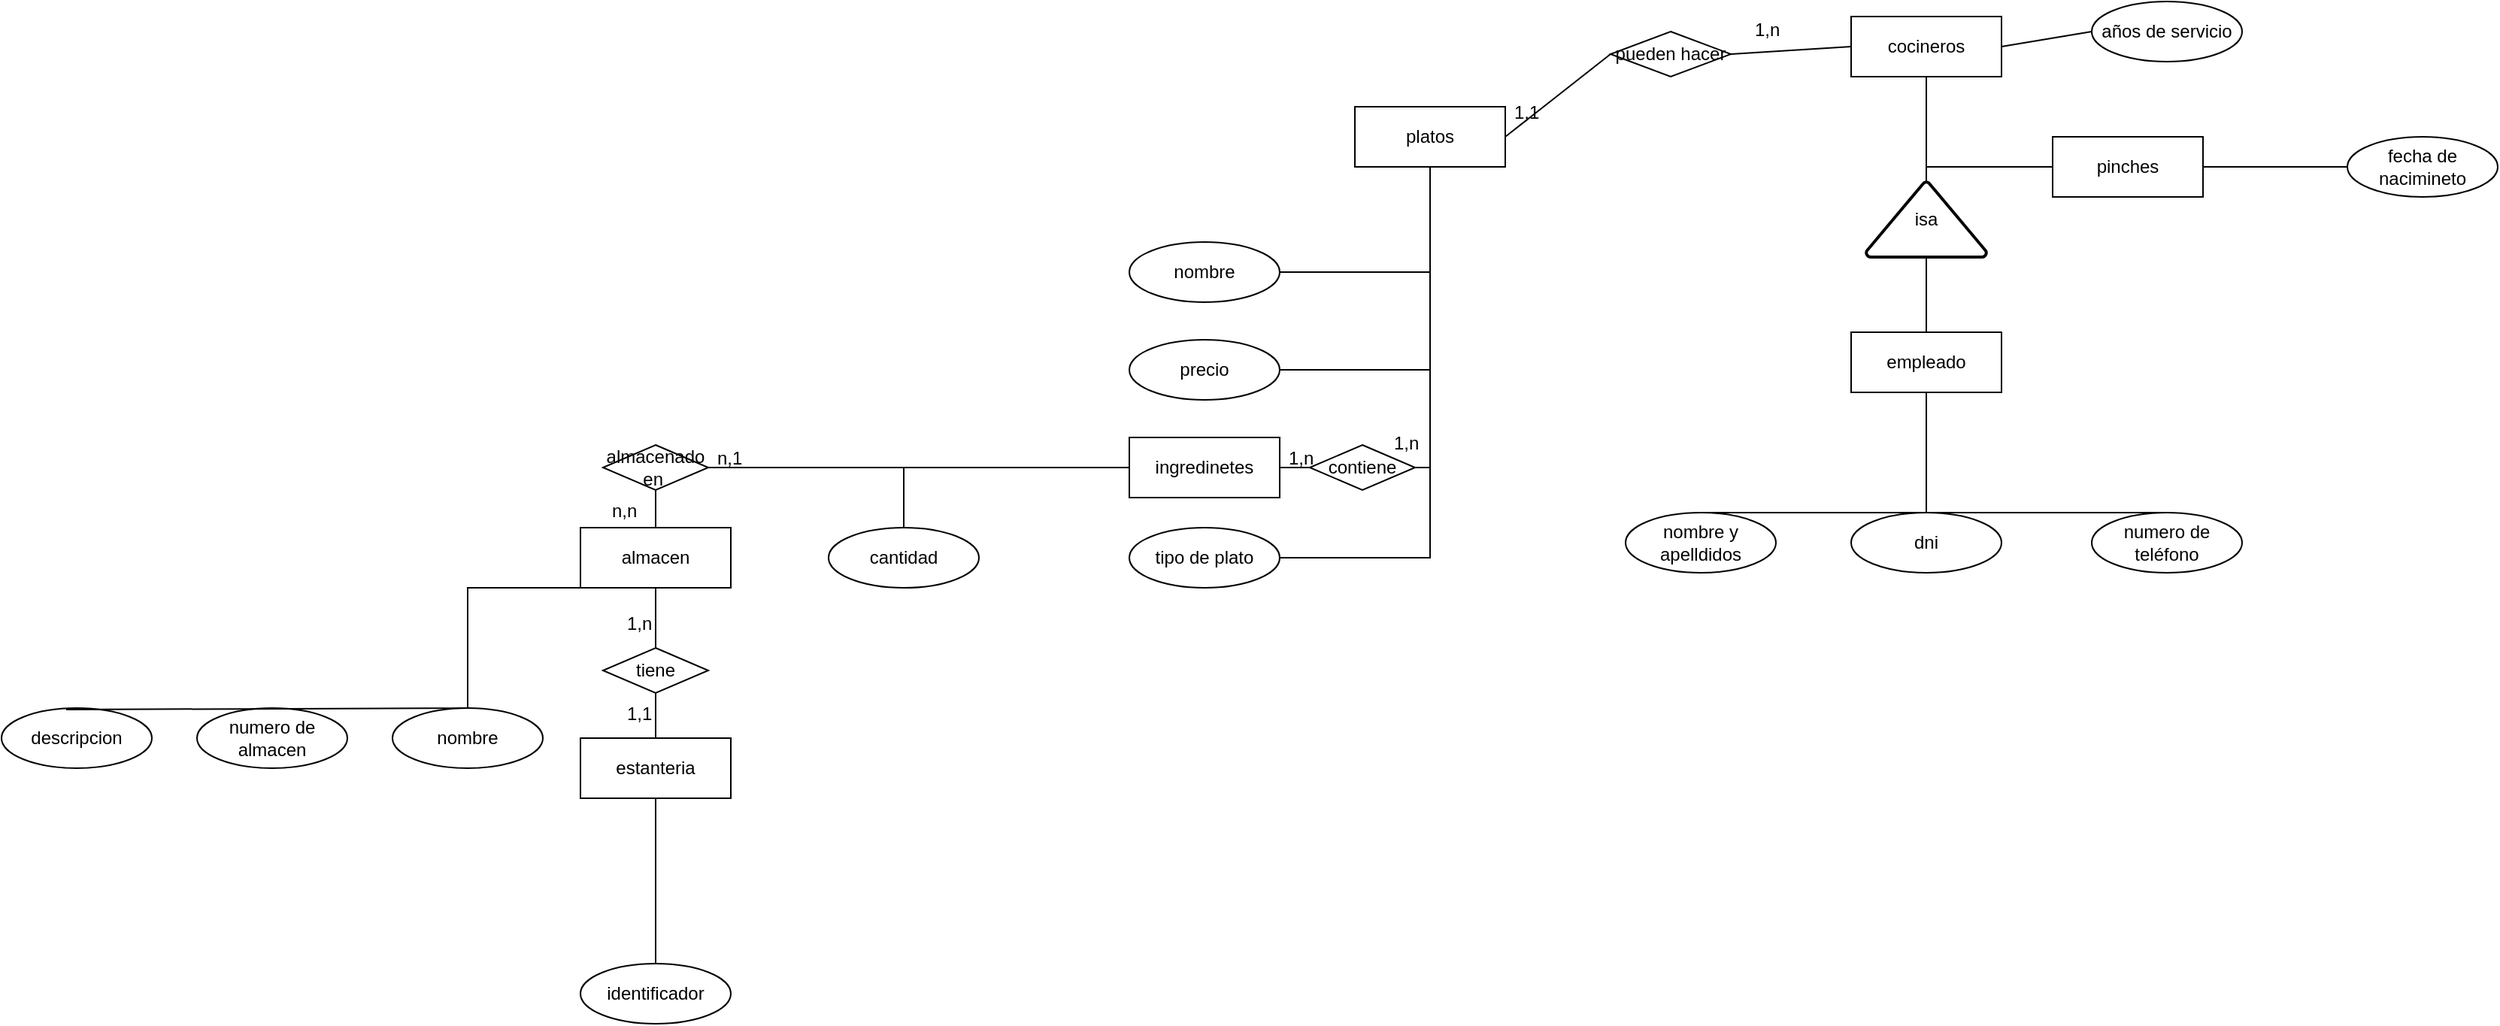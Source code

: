 <mxfile version="22.0.3" type="device">
  <diagram name="Página-1" id="YLzMpkCUUXmlyaMlxyNg">
    <mxGraphModel dx="2366" dy="827" grid="1" gridSize="10" guides="1" tooltips="1" connect="1" arrows="1" fold="1" page="1" pageScale="1" pageWidth="827" pageHeight="1169" math="0" shadow="0">
      <root>
        <mxCell id="0" />
        <mxCell id="1" parent="0" />
        <mxCell id="3MU52ZK0oN274HXHTZ-S-3" value="empleado" style="whiteSpace=wrap;html=1;align=center;" parent="1" vertex="1">
          <mxGeometry x="280" y="220" width="100" height="40" as="geometry" />
        </mxCell>
        <mxCell id="3MU52ZK0oN274HXHTZ-S-6" value="nombre y apelldidos" style="ellipse;whiteSpace=wrap;html=1;align=center;" parent="1" vertex="1">
          <mxGeometry x="130" y="340" width="100" height="40" as="geometry" />
        </mxCell>
        <mxCell id="3MU52ZK0oN274HXHTZ-S-8" value="dni" style="ellipse;whiteSpace=wrap;html=1;align=center;" parent="1" vertex="1">
          <mxGeometry x="280" y="340" width="100" height="40" as="geometry" />
        </mxCell>
        <mxCell id="3MU52ZK0oN274HXHTZ-S-9" value="numero de teléfono" style="ellipse;whiteSpace=wrap;html=1;align=center;" parent="1" vertex="1">
          <mxGeometry x="440" y="340" width="100" height="40" as="geometry" />
        </mxCell>
        <mxCell id="3MU52ZK0oN274HXHTZ-S-10" value="" style="endArrow=none;html=1;rounded=0;exitX=0.5;exitY=0;exitDx=0;exitDy=0;entryX=0.5;entryY=1;entryDx=0;entryDy=0;" parent="1" source="3MU52ZK0oN274HXHTZ-S-6" target="3MU52ZK0oN274HXHTZ-S-3" edge="1">
          <mxGeometry relative="1" as="geometry">
            <mxPoint x="290" y="430" as="sourcePoint" />
            <mxPoint x="450" y="430" as="targetPoint" />
            <Array as="points">
              <mxPoint x="330" y="340" />
            </Array>
          </mxGeometry>
        </mxCell>
        <mxCell id="3MU52ZK0oN274HXHTZ-S-11" value="" style="endArrow=none;html=1;rounded=0;exitX=0.5;exitY=0;exitDx=0;exitDy=0;entryX=0.5;entryY=1;entryDx=0;entryDy=0;" parent="1" source="3MU52ZK0oN274HXHTZ-S-8" target="3MU52ZK0oN274HXHTZ-S-3" edge="1">
          <mxGeometry relative="1" as="geometry">
            <mxPoint x="190" y="350" as="sourcePoint" />
            <mxPoint x="340" y="270" as="targetPoint" />
          </mxGeometry>
        </mxCell>
        <mxCell id="3MU52ZK0oN274HXHTZ-S-12" value="" style="endArrow=none;html=1;rounded=0;entryX=0.5;entryY=1;entryDx=0;entryDy=0;exitX=0.5;exitY=0;exitDx=0;exitDy=0;" parent="1" source="3MU52ZK0oN274HXHTZ-S-9" target="3MU52ZK0oN274HXHTZ-S-3" edge="1">
          <mxGeometry relative="1" as="geometry">
            <mxPoint x="340" y="350" as="sourcePoint" />
            <mxPoint x="340" y="270" as="targetPoint" />
            <Array as="points">
              <mxPoint x="330" y="340" />
            </Array>
          </mxGeometry>
        </mxCell>
        <mxCell id="3MU52ZK0oN274HXHTZ-S-14" value="cocineros" style="whiteSpace=wrap;html=1;align=center;" parent="1" vertex="1">
          <mxGeometry x="280" y="10" width="100" height="40" as="geometry" />
        </mxCell>
        <mxCell id="3MU52ZK0oN274HXHTZ-S-20" value="" style="endArrow=none;html=1;rounded=0;exitX=0.5;exitY=0;exitDx=0;exitDy=0;" parent="1" source="3MU52ZK0oN274HXHTZ-S-3" target="3MU52ZK0oN274HXHTZ-S-14" edge="1">
          <mxGeometry relative="1" as="geometry">
            <mxPoint x="290" y="230" as="sourcePoint" />
            <mxPoint x="450" y="230" as="targetPoint" />
          </mxGeometry>
        </mxCell>
        <mxCell id="3MU52ZK0oN274HXHTZ-S-19" value="isa" style="strokeWidth=2;html=1;shape=mxgraph.flowchart.extract_or_measurement;whiteSpace=wrap;" parent="1" vertex="1">
          <mxGeometry x="290" y="120" width="80" height="50" as="geometry" />
        </mxCell>
        <mxCell id="3MU52ZK0oN274HXHTZ-S-23" value="años de servicio" style="ellipse;whiteSpace=wrap;html=1;align=center;" parent="1" vertex="1">
          <mxGeometry x="440" width="100" height="40" as="geometry" />
        </mxCell>
        <mxCell id="3MU52ZK0oN274HXHTZ-S-25" value="" style="endArrow=none;html=1;rounded=0;exitX=1;exitY=0.5;exitDx=0;exitDy=0;entryX=0;entryY=0.5;entryDx=0;entryDy=0;" parent="1" source="3MU52ZK0oN274HXHTZ-S-14" target="3MU52ZK0oN274HXHTZ-S-23" edge="1">
          <mxGeometry relative="1" as="geometry">
            <mxPoint x="290" y="230" as="sourcePoint" />
            <mxPoint x="450" y="230" as="targetPoint" />
          </mxGeometry>
        </mxCell>
        <mxCell id="3MU52ZK0oN274HXHTZ-S-27" value="pinches" style="whiteSpace=wrap;html=1;align=center;" parent="1" vertex="1">
          <mxGeometry x="414" y="90" width="100" height="40" as="geometry" />
        </mxCell>
        <mxCell id="3MU52ZK0oN274HXHTZ-S-29" value="fecha de nacimineto" style="ellipse;whiteSpace=wrap;html=1;align=center;" parent="1" vertex="1">
          <mxGeometry x="610" y="90" width="100" height="40" as="geometry" />
        </mxCell>
        <mxCell id="3MU52ZK0oN274HXHTZ-S-33" value="" style="endArrow=none;html=1;rounded=0;exitX=1;exitY=0.5;exitDx=0;exitDy=0;entryX=0;entryY=0.5;entryDx=0;entryDy=0;" parent="1" source="3MU52ZK0oN274HXHTZ-S-27" target="3MU52ZK0oN274HXHTZ-S-29" edge="1">
          <mxGeometry relative="1" as="geometry">
            <mxPoint x="530" y="210" as="sourcePoint" />
            <mxPoint x="690" y="210" as="targetPoint" />
          </mxGeometry>
        </mxCell>
        <mxCell id="3MU52ZK0oN274HXHTZ-S-35" value="platos" style="whiteSpace=wrap;html=1;align=center;" parent="1" vertex="1">
          <mxGeometry x="-50" y="70" width="100" height="40" as="geometry" />
        </mxCell>
        <mxCell id="3MU52ZK0oN274HXHTZ-S-39" value="nombre" style="ellipse;whiteSpace=wrap;html=1;align=center;" parent="1" vertex="1">
          <mxGeometry x="-200" y="160" width="100" height="40" as="geometry" />
        </mxCell>
        <mxCell id="3MU52ZK0oN274HXHTZ-S-40" value="precio" style="ellipse;whiteSpace=wrap;html=1;align=center;" parent="1" vertex="1">
          <mxGeometry x="-200" y="225" width="100" height="40" as="geometry" />
        </mxCell>
        <mxCell id="3MU52ZK0oN274HXHTZ-S-42" value="tipo de plato" style="ellipse;whiteSpace=wrap;html=1;align=center;" parent="1" vertex="1">
          <mxGeometry x="-200" y="350" width="100" height="40" as="geometry" />
        </mxCell>
        <mxCell id="3MU52ZK0oN274HXHTZ-S-44" value="ingredinetes" style="whiteSpace=wrap;html=1;align=center;" parent="1" vertex="1">
          <mxGeometry x="-200" y="290" width="100" height="40" as="geometry" />
        </mxCell>
        <mxCell id="3MU52ZK0oN274HXHTZ-S-45" value="contiene" style="shape=rhombus;perimeter=rhombusPerimeter;whiteSpace=wrap;html=1;align=center;" parent="1" vertex="1">
          <mxGeometry x="-80" y="295" width="70" height="30" as="geometry" />
        </mxCell>
        <mxCell id="3MU52ZK0oN274HXHTZ-S-46" value="" style="endArrow=none;html=1;rounded=0;exitX=1;exitY=0.5;exitDx=0;exitDy=0;entryX=0.5;entryY=1;entryDx=0;entryDy=0;" parent="1" source="3MU52ZK0oN274HXHTZ-S-39" target="3MU52ZK0oN274HXHTZ-S-35" edge="1">
          <mxGeometry relative="1" as="geometry">
            <mxPoint x="40" y="210" as="sourcePoint" />
            <mxPoint x="200" y="210" as="targetPoint" />
            <Array as="points">
              <mxPoint y="180" />
            </Array>
          </mxGeometry>
        </mxCell>
        <mxCell id="3MU52ZK0oN274HXHTZ-S-47" value="" style="endArrow=none;html=1;rounded=0;exitX=1;exitY=0.5;exitDx=0;exitDy=0;" parent="1" source="3MU52ZK0oN274HXHTZ-S-40" edge="1">
          <mxGeometry relative="1" as="geometry">
            <mxPoint x="-90" y="190" as="sourcePoint" />
            <mxPoint y="110" as="targetPoint" />
            <Array as="points">
              <mxPoint y="245" />
            </Array>
          </mxGeometry>
        </mxCell>
        <mxCell id="3MU52ZK0oN274HXHTZ-S-48" value="" style="endArrow=none;html=1;rounded=0;exitX=1;exitY=0.5;exitDx=0;exitDy=0;entryX=0.5;entryY=1;entryDx=0;entryDy=0;" parent="1" source="3MU52ZK0oN274HXHTZ-S-45" target="3MU52ZK0oN274HXHTZ-S-35" edge="1">
          <mxGeometry relative="1" as="geometry">
            <mxPoint x="-90" y="255" as="sourcePoint" />
            <mxPoint x="8" y="127" as="targetPoint" />
            <Array as="points">
              <mxPoint y="310" />
            </Array>
          </mxGeometry>
        </mxCell>
        <mxCell id="3MU52ZK0oN274HXHTZ-S-49" value="" style="endArrow=none;html=1;rounded=0;exitX=1;exitY=0.5;exitDx=0;exitDy=0;entryX=0;entryY=0.5;entryDx=0;entryDy=0;" parent="1" source="3MU52ZK0oN274HXHTZ-S-44" target="3MU52ZK0oN274HXHTZ-S-45" edge="1">
          <mxGeometry relative="1" as="geometry">
            <mxPoint y="320" as="sourcePoint" />
            <mxPoint x="10" y="120" as="targetPoint" />
          </mxGeometry>
        </mxCell>
        <mxCell id="3MU52ZK0oN274HXHTZ-S-50" value="" style="endArrow=none;html=1;rounded=0;exitX=1;exitY=0.5;exitDx=0;exitDy=0;" parent="1" source="3MU52ZK0oN274HXHTZ-S-42" edge="1">
          <mxGeometry relative="1" as="geometry">
            <mxPoint x="-90" y="320" as="sourcePoint" />
            <mxPoint y="120" as="targetPoint" />
            <Array as="points">
              <mxPoint y="370" />
            </Array>
          </mxGeometry>
        </mxCell>
        <mxCell id="3MU52ZK0oN274HXHTZ-S-52" value="cantidad" style="ellipse;whiteSpace=wrap;html=1;align=center;" parent="1" vertex="1">
          <mxGeometry x="-400" y="350" width="100" height="40" as="geometry" />
        </mxCell>
        <mxCell id="3MU52ZK0oN274HXHTZ-S-53" value="almacen" style="whiteSpace=wrap;html=1;align=center;" parent="1" vertex="1">
          <mxGeometry x="-565" y="350" width="100" height="40" as="geometry" />
        </mxCell>
        <mxCell id="3MU52ZK0oN274HXHTZ-S-54" value="almacenado en&amp;nbsp;" style="shape=rhombus;perimeter=rhombusPerimeter;whiteSpace=wrap;html=1;align=center;" parent="1" vertex="1">
          <mxGeometry x="-550" y="295" width="70" height="30" as="geometry" />
        </mxCell>
        <mxCell id="3MU52ZK0oN274HXHTZ-S-55" value="" style="endArrow=none;html=1;rounded=0;entryX=0;entryY=0.5;entryDx=0;entryDy=0;exitX=0.5;exitY=0;exitDx=0;exitDy=0;" parent="1" source="3MU52ZK0oN274HXHTZ-S-52" target="3MU52ZK0oN274HXHTZ-S-44" edge="1">
          <mxGeometry relative="1" as="geometry">
            <mxPoint x="-430" y="250" as="sourcePoint" />
            <mxPoint x="-270" y="250" as="targetPoint" />
            <Array as="points">
              <mxPoint x="-350" y="310" />
            </Array>
          </mxGeometry>
        </mxCell>
        <mxCell id="3MU52ZK0oN274HXHTZ-S-56" value="" style="endArrow=none;html=1;rounded=0;entryX=0;entryY=0.5;entryDx=0;entryDy=0;exitX=1;exitY=0.5;exitDx=0;exitDy=0;" parent="1" source="3MU52ZK0oN274HXHTZ-S-54" target="3MU52ZK0oN274HXHTZ-S-44" edge="1">
          <mxGeometry relative="1" as="geometry">
            <mxPoint x="-430" y="250" as="sourcePoint" />
            <mxPoint x="-270" y="250" as="targetPoint" />
          </mxGeometry>
        </mxCell>
        <mxCell id="3MU52ZK0oN274HXHTZ-S-57" value="" style="endArrow=none;html=1;rounded=0;exitX=0.5;exitY=0;exitDx=0;exitDy=0;entryX=0.5;entryY=1;entryDx=0;entryDy=0;" parent="1" source="3MU52ZK0oN274HXHTZ-S-53" target="3MU52ZK0oN274HXHTZ-S-54" edge="1">
          <mxGeometry relative="1" as="geometry">
            <mxPoint x="-430" y="250" as="sourcePoint" />
            <mxPoint x="-270" y="250" as="targetPoint" />
          </mxGeometry>
        </mxCell>
        <mxCell id="3MU52ZK0oN274HXHTZ-S-59" value="" style="endArrow=none;html=1;rounded=0;exitX=0.5;exitY=0;exitDx=0;exitDy=0;entryX=0.5;entryY=1;entryDx=0;entryDy=0;" parent="1" source="3MU52ZK0oN274HXHTZ-S-70" target="3MU52ZK0oN274HXHTZ-S-53" edge="1">
          <mxGeometry relative="1" as="geometry">
            <mxPoint x="-515.0" y="490" as="sourcePoint" />
            <mxPoint x="-270" y="250" as="targetPoint" />
          </mxGeometry>
        </mxCell>
        <mxCell id="3MU52ZK0oN274HXHTZ-S-60" value="nombre" style="ellipse;whiteSpace=wrap;html=1;align=center;" parent="1" vertex="1">
          <mxGeometry x="-690" y="470" width="100" height="40" as="geometry" />
        </mxCell>
        <mxCell id="3MU52ZK0oN274HXHTZ-S-63" value="numero de almacen" style="ellipse;whiteSpace=wrap;html=1;align=center;" parent="1" vertex="1">
          <mxGeometry x="-820" y="470" width="100" height="40" as="geometry" />
        </mxCell>
        <mxCell id="3MU52ZK0oN274HXHTZ-S-67" value="descripcion" style="ellipse;whiteSpace=wrap;html=1;align=center;" parent="1" vertex="1">
          <mxGeometry x="-950" y="470" width="100" height="40" as="geometry" />
        </mxCell>
        <mxCell id="3MU52ZK0oN274HXHTZ-S-68" value="" style="endArrow=none;html=1;rounded=0;exitX=0.43;exitY=0.025;exitDx=0;exitDy=0;exitPerimeter=0;entryX=0.5;entryY=1;entryDx=0;entryDy=0;" parent="1" source="3MU52ZK0oN274HXHTZ-S-67" target="3MU52ZK0oN274HXHTZ-S-53" edge="1">
          <mxGeometry relative="1" as="geometry">
            <mxPoint x="-760" y="250" as="sourcePoint" />
            <mxPoint x="-600" y="250" as="targetPoint" />
            <Array as="points">
              <mxPoint x="-640" y="470" />
              <mxPoint x="-640" y="390" />
            </Array>
          </mxGeometry>
        </mxCell>
        <mxCell id="3MU52ZK0oN274HXHTZ-S-69" value="estanteria" style="whiteSpace=wrap;html=1;align=center;" parent="1" vertex="1">
          <mxGeometry x="-565" y="490" width="100" height="40" as="geometry" />
        </mxCell>
        <mxCell id="3MU52ZK0oN274HXHTZ-S-71" value="" style="endArrow=none;html=1;rounded=0;exitX=0.5;exitY=0;exitDx=0;exitDy=0;entryX=0.5;entryY=1;entryDx=0;entryDy=0;" parent="1" target="3MU52ZK0oN274HXHTZ-S-70" edge="1">
          <mxGeometry relative="1" as="geometry">
            <mxPoint x="-515.0" y="490" as="sourcePoint" />
            <mxPoint x="-515" y="390" as="targetPoint" />
          </mxGeometry>
        </mxCell>
        <mxCell id="3MU52ZK0oN274HXHTZ-S-70" value="tiene" style="shape=rhombus;perimeter=rhombusPerimeter;whiteSpace=wrap;html=1;align=center;" parent="1" vertex="1">
          <mxGeometry x="-550" y="430" width="70" height="30" as="geometry" />
        </mxCell>
        <mxCell id="3MU52ZK0oN274HXHTZ-S-72" value="identificador" style="ellipse;whiteSpace=wrap;html=1;align=center;" parent="1" vertex="1">
          <mxGeometry x="-565" y="640" width="100" height="40" as="geometry" />
        </mxCell>
        <mxCell id="3MU52ZK0oN274HXHTZ-S-73" value="" style="endArrow=none;html=1;rounded=0;entryX=0.5;entryY=0;entryDx=0;entryDy=0;exitX=0.5;exitY=1;exitDx=0;exitDy=0;" parent="1" source="3MU52ZK0oN274HXHTZ-S-69" target="3MU52ZK0oN274HXHTZ-S-72" edge="1">
          <mxGeometry relative="1" as="geometry">
            <mxPoint x="-760" y="500" as="sourcePoint" />
            <mxPoint x="-600" y="500" as="targetPoint" />
          </mxGeometry>
        </mxCell>
        <mxCell id="3MU52ZK0oN274HXHTZ-S-77" value="" style="endArrow=none;html=1;rounded=0;entryX=0;entryY=0.5;entryDx=0;entryDy=0;exitX=1;exitY=0.5;exitDx=0;exitDy=0;" parent="1" source="3MU52ZK0oN274HXHTZ-S-35" target="3MU52ZK0oN274HXHTZ-S-74" edge="1">
          <mxGeometry relative="1" as="geometry">
            <mxPoint x="50" y="90" as="sourcePoint" />
            <mxPoint x="280" y="70" as="targetPoint" />
            <Array as="points" />
          </mxGeometry>
        </mxCell>
        <mxCell id="3MU52ZK0oN274HXHTZ-S-74" value="pueden hacer" style="shape=rhombus;perimeter=rhombusPerimeter;whiteSpace=wrap;html=1;align=center;" parent="1" vertex="1">
          <mxGeometry x="120" y="20" width="80" height="30" as="geometry" />
        </mxCell>
        <mxCell id="3MU52ZK0oN274HXHTZ-S-78" value="1,n" style="text;strokeColor=none;fillColor=none;spacingLeft=4;spacingRight=4;overflow=hidden;rotatable=0;points=[[0,0.5],[1,0.5]];portConstraint=eastwest;fontSize=12;whiteSpace=wrap;html=1;" parent="1" vertex="1">
          <mxGeometry x="210" y="5" width="40" height="30" as="geometry" />
        </mxCell>
        <mxCell id="3MU52ZK0oN274HXHTZ-S-80" value="1,1" style="text;strokeColor=none;fillColor=none;spacingLeft=4;spacingRight=4;overflow=hidden;rotatable=0;points=[[0,0.5],[1,0.5]];portConstraint=eastwest;fontSize=12;whiteSpace=wrap;html=1;" parent="1" vertex="1">
          <mxGeometry x="50" y="60" width="40" height="30" as="geometry" />
        </mxCell>
        <mxCell id="3MU52ZK0oN274HXHTZ-S-81" value="1,n" style="text;strokeColor=none;fillColor=none;spacingLeft=4;spacingRight=4;overflow=hidden;rotatable=0;points=[[0,0.5],[1,0.5]];portConstraint=eastwest;fontSize=12;whiteSpace=wrap;html=1;" parent="1" vertex="1">
          <mxGeometry x="-30" y="280" width="40" height="30" as="geometry" />
        </mxCell>
        <mxCell id="3MU52ZK0oN274HXHTZ-S-82" value="1,n" style="text;strokeColor=none;fillColor=none;spacingLeft=4;spacingRight=4;overflow=hidden;rotatable=0;points=[[0,0.5],[1,0.5]];portConstraint=eastwest;fontSize=12;whiteSpace=wrap;html=1;" parent="1" vertex="1">
          <mxGeometry x="-100" y="290" width="40" height="30" as="geometry" />
        </mxCell>
        <mxCell id="3MU52ZK0oN274HXHTZ-S-83" value="n,1" style="text;strokeColor=none;fillColor=none;spacingLeft=4;spacingRight=4;overflow=hidden;rotatable=0;points=[[0,0.5],[1,0.5]];portConstraint=eastwest;fontSize=12;whiteSpace=wrap;html=1;" parent="1" vertex="1">
          <mxGeometry x="-480" y="290" width="40" height="30" as="geometry" />
        </mxCell>
        <mxCell id="3MU52ZK0oN274HXHTZ-S-84" value="n,n" style="text;strokeColor=none;fillColor=none;spacingLeft=4;spacingRight=4;overflow=hidden;rotatable=0;points=[[0,0.5],[1,0.5]];portConstraint=eastwest;fontSize=12;whiteSpace=wrap;html=1;" parent="1" vertex="1">
          <mxGeometry x="-550" y="325" width="40" height="30" as="geometry" />
        </mxCell>
        <mxCell id="3MU52ZK0oN274HXHTZ-S-85" value="1,n" style="text;strokeColor=none;fillColor=none;spacingLeft=4;spacingRight=4;overflow=hidden;rotatable=0;points=[[0,0.5],[1,0.5]];portConstraint=eastwest;fontSize=12;whiteSpace=wrap;html=1;" parent="1" vertex="1">
          <mxGeometry x="-540" y="400" width="40" height="30" as="geometry" />
        </mxCell>
        <mxCell id="3MU52ZK0oN274HXHTZ-S-90" value="1,1" style="text;strokeColor=none;fillColor=none;spacingLeft=4;spacingRight=4;overflow=hidden;rotatable=0;points=[[0,0.5],[1,0.5]];portConstraint=eastwest;fontSize=12;whiteSpace=wrap;html=1;" parent="1" vertex="1">
          <mxGeometry x="-540" y="460" width="40" height="30" as="geometry" />
        </mxCell>
        <mxCell id="3MU52ZK0oN274HXHTZ-S-92" value="" style="endArrow=none;html=1;rounded=0;entryX=0;entryY=0.5;entryDx=0;entryDy=0;exitX=1;exitY=0.5;exitDx=0;exitDy=0;" parent="1" source="3MU52ZK0oN274HXHTZ-S-74" target="3MU52ZK0oN274HXHTZ-S-14" edge="1">
          <mxGeometry relative="1" as="geometry">
            <mxPoint x="240" y="210" as="sourcePoint" />
            <mxPoint x="400" y="210" as="targetPoint" />
          </mxGeometry>
        </mxCell>
        <mxCell id="3MU52ZK0oN274HXHTZ-S-93" value="" style="endArrow=none;html=1;rounded=0;entryX=0;entryY=0.5;entryDx=0;entryDy=0;" parent="1" target="3MU52ZK0oN274HXHTZ-S-27" edge="1">
          <mxGeometry relative="1" as="geometry">
            <mxPoint x="330" y="110" as="sourcePoint" />
            <mxPoint x="410" y="110" as="targetPoint" />
          </mxGeometry>
        </mxCell>
      </root>
    </mxGraphModel>
  </diagram>
</mxfile>
